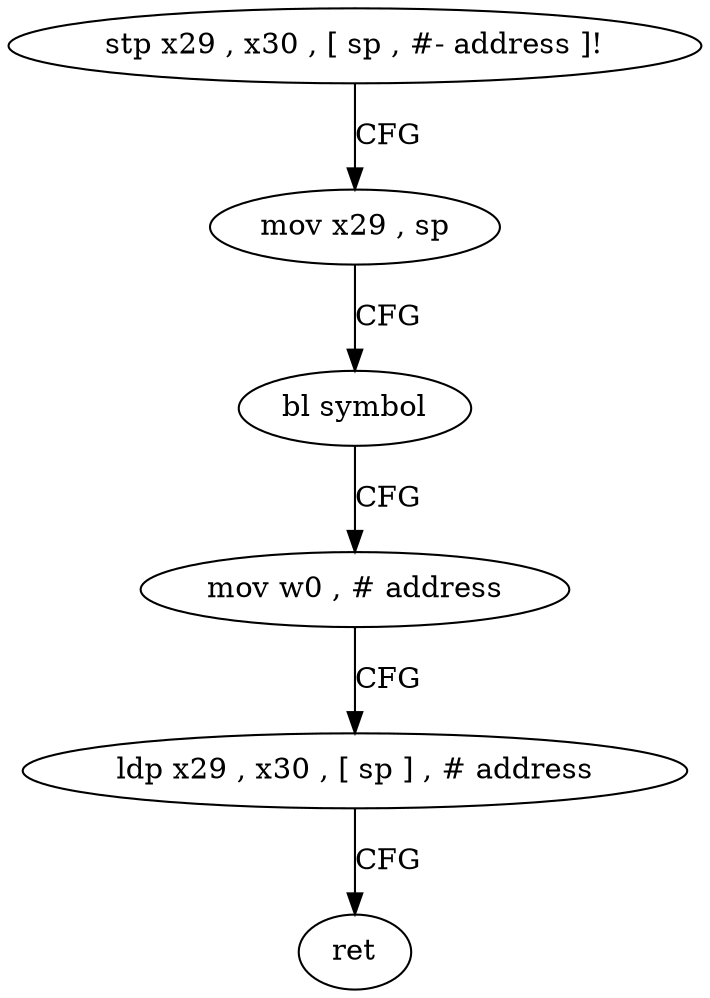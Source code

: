 digraph "func" {
"4250896" [label = "stp x29 , x30 , [ sp , #- address ]!" ]
"4250900" [label = "mov x29 , sp" ]
"4250904" [label = "bl symbol" ]
"4250908" [label = "mov w0 , # address" ]
"4250912" [label = "ldp x29 , x30 , [ sp ] , # address" ]
"4250916" [label = "ret" ]
"4250896" -> "4250900" [ label = "CFG" ]
"4250900" -> "4250904" [ label = "CFG" ]
"4250904" -> "4250908" [ label = "CFG" ]
"4250908" -> "4250912" [ label = "CFG" ]
"4250912" -> "4250916" [ label = "CFG" ]
}
